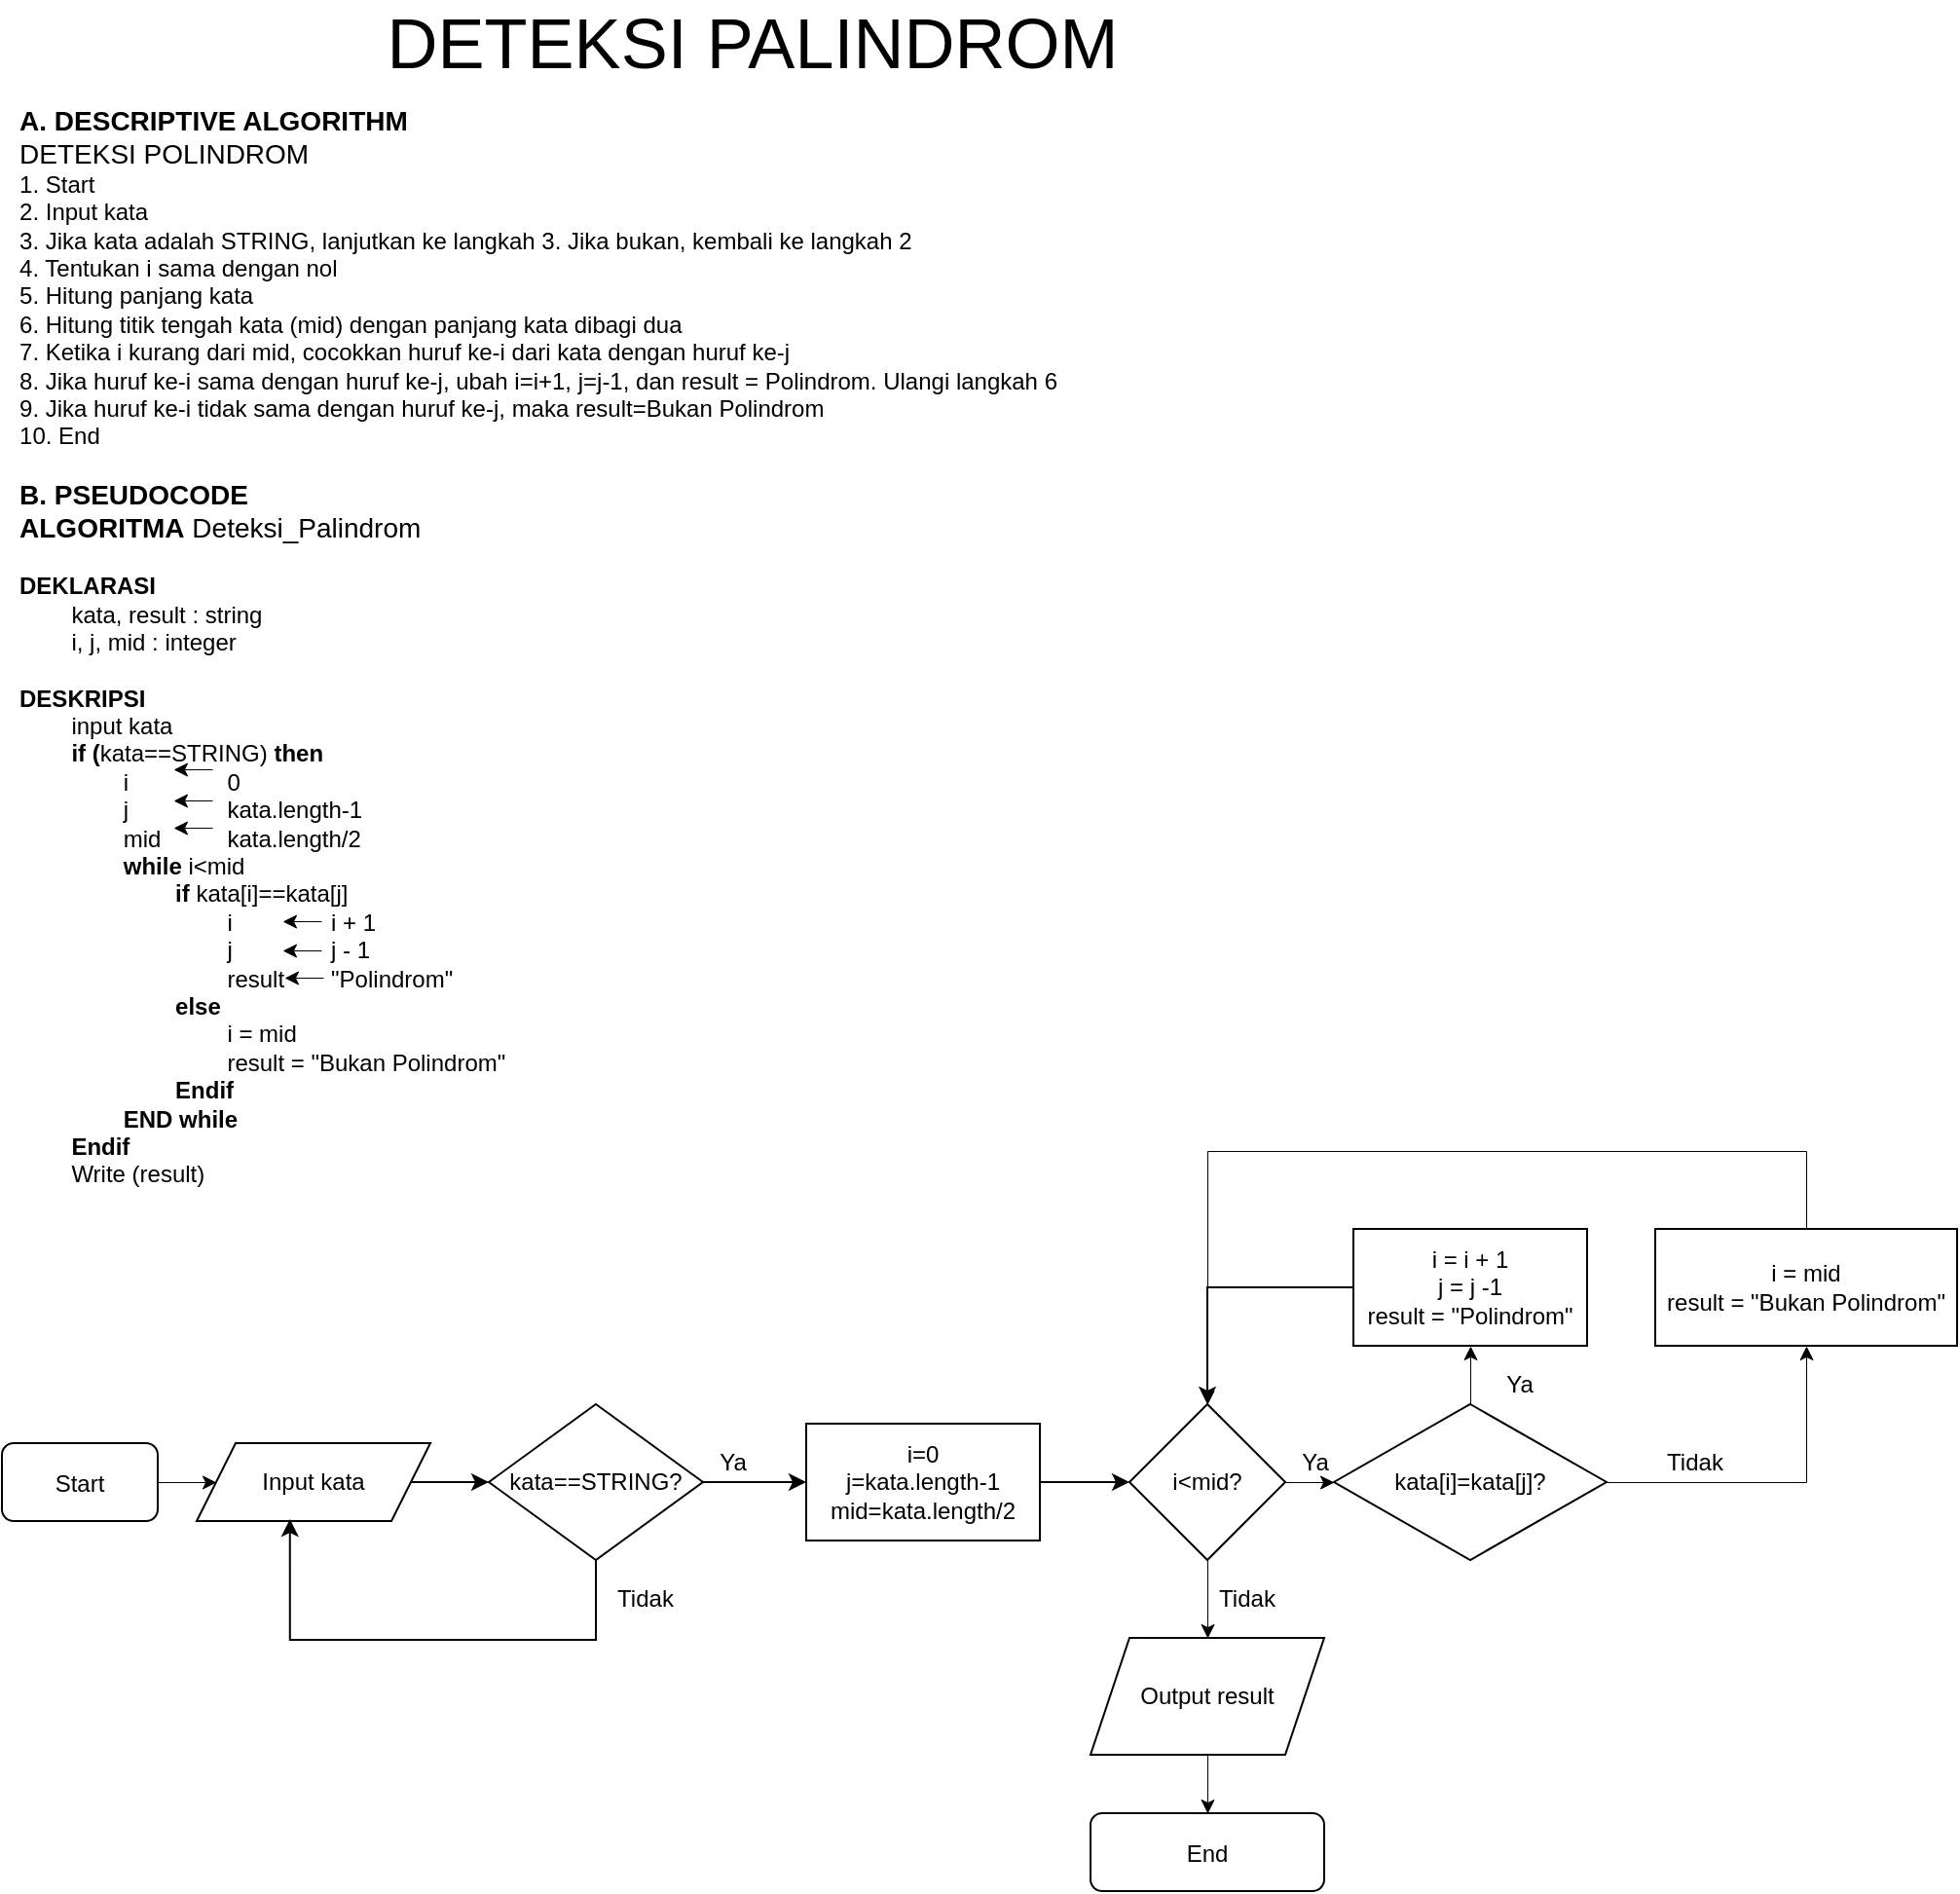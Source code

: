 <mxfile version="16.2.4" type="google"><diagram id="wCgsPUng2NtHjezoUtu2" name="Page-1"><mxGraphModel dx="827" dy="405" grid="1" gridSize="10" guides="1" tooltips="1" connect="1" arrows="1" fold="1" page="1" pageScale="1" pageWidth="850" pageHeight="1100" math="0" shadow="0"><root><mxCell id="0"/><mxCell id="1" parent="0"/><mxCell id="ZtvEjP4XE4DHZFAw4rJJ-1" value="&lt;font style=&quot;font-size: 36px&quot;&gt;DETEKSI PALINDROM&lt;/font&gt;" style="text;html=1;resizable=0;autosize=1;align=center;verticalAlign=middle;points=[];fillColor=none;strokeColor=none;rounded=0;" parent="1" vertex="1"><mxGeometry x="230" y="45" width="390" height="30" as="geometry"/></mxCell><mxCell id="ZtvEjP4XE4DHZFAw4rJJ-2" value="&lt;p style=&quot;line-height: 1&quot;&gt;&lt;/p&gt;&lt;div style=&quot;text-align: left ; font-size: 6px&quot;&gt;&lt;/div&gt;&lt;br&gt;&lt;p&gt;&lt;/p&gt;" style="text;html=1;resizable=0;autosize=1;align=center;verticalAlign=middle;points=[];fillColor=none;strokeColor=none;rounded=0;fontSize=36;" parent="1" vertex="1"><mxGeometry x="290" y="180" width="20" height="120" as="geometry"/></mxCell><mxCell id="ZtvEjP4XE4DHZFAw4rJJ-3" value="&lt;div style=&quot;text-align: left ; font-size: 14px&quot;&gt;&lt;b&gt;&lt;font style=&quot;font-size: 14px&quot;&gt;A. DESCRIPTIVE ALGORITHM&lt;/font&gt;&lt;/b&gt;&lt;/div&gt;&lt;div style=&quot;text-align: left ; font-size: 14px&quot;&gt;&lt;span&gt;DETEKSI POLINDROM&lt;/span&gt;&lt;/div&gt;&lt;div style=&quot;text-align: left&quot;&gt;&lt;span style=&quot;font-size: 12px&quot;&gt;1. Start&lt;/span&gt;&lt;/div&gt;&lt;div style=&quot;text-align: left&quot;&gt;&lt;span style=&quot;font-size: 12px&quot;&gt;2. Input kata&lt;/span&gt;&lt;/div&gt;&lt;div style=&quot;text-align: left&quot;&gt;&lt;span style=&quot;font-size: 12px&quot;&gt;3. Jika kata adalah STRING, lanjutkan ke langkah 3. Jika bukan, kembali ke langkah 2&lt;/span&gt;&lt;/div&gt;&lt;div style=&quot;text-align: left&quot;&gt;&lt;span style=&quot;font-size: 12px&quot;&gt;4. Tentukan i sama dengan nol&lt;/span&gt;&lt;/div&gt;&lt;div style=&quot;text-align: left&quot;&gt;&lt;span style=&quot;font-size: 12px&quot;&gt;5. Hitung panjang kata&lt;/span&gt;&lt;/div&gt;&lt;div style=&quot;text-align: left&quot;&gt;&lt;span style=&quot;font-size: 12px&quot;&gt;6. Hitung titik tengah kata (mid) dengan panjang kata dibagi dua&lt;/span&gt;&lt;/div&gt;&lt;div style=&quot;text-align: left&quot;&gt;&lt;span style=&quot;font-size: 12px&quot;&gt;7. Ketika i kurang dari mid, cocokkan huruf ke-i dari kata dengan huruf ke-j&lt;/span&gt;&lt;/div&gt;&lt;div style=&quot;text-align: left&quot;&gt;&lt;span style=&quot;font-size: 12px&quot;&gt;8. Jika huruf ke-i sama dengan huruf ke-j, ubah i=i+1, j=j-1, dan result = Polindrom. Ulangi langkah 6&lt;/span&gt;&lt;/div&gt;&lt;div style=&quot;text-align: left&quot;&gt;&lt;span style=&quot;font-size: 12px&quot;&gt;9. Jika huruf ke-i tidak sama dengan huruf ke-j, maka result=Bukan Polindrom&lt;/span&gt;&lt;/div&gt;&lt;div style=&quot;text-align: left&quot;&gt;&lt;span style=&quot;font-size: 12px&quot;&gt;10. End&lt;/span&gt;&lt;/div&gt;&lt;div style=&quot;text-align: left&quot;&gt;&lt;span style=&quot;font-size: 12px&quot;&gt;&lt;b&gt;&lt;span style=&quot;white-space: pre&quot;&gt;&#9;&lt;/span&gt;&lt;br&gt;&lt;/b&gt;&lt;/span&gt;&lt;/div&gt;&lt;div style=&quot;text-align: left ; font-size: 14px&quot;&gt;&lt;b&gt;&lt;font style=&quot;font-size: 14px&quot;&gt;B. PSEUDOCODE&lt;/font&gt;&lt;/b&gt;&lt;/div&gt;&lt;div style=&quot;text-align: left ; font-size: 14px&quot;&gt;&lt;span&gt;&lt;b&gt;ALGORITMA&lt;/b&gt; Deteksi_Palindrom&lt;/span&gt;&lt;/div&gt;&lt;font&gt;&lt;div style=&quot;text-align: left&quot;&gt;&lt;span style=&quot;font-size: 12px&quot;&gt;&lt;br&gt;&lt;/span&gt;&lt;/div&gt;&lt;span style=&quot;font-size: 12px&quot;&gt;&lt;div style=&quot;text-align: left&quot;&gt;&lt;span&gt;&lt;b&gt;DEKLARASI&lt;/b&gt;&lt;/span&gt;&lt;/div&gt;&lt;div style=&quot;text-align: left&quot;&gt;&lt;span&gt;&lt;span style=&quot;white-space: pre&quot;&gt;&#9;&lt;/span&gt;kata, result : string&lt;br&gt;&lt;/span&gt;&lt;/div&gt;&lt;div style=&quot;text-align: left&quot;&gt;&lt;span&gt;&lt;span style=&quot;white-space: pre&quot;&gt;&#9;&lt;/span&gt;i, j, mid : integer&lt;br&gt;&lt;/span&gt;&lt;/div&gt;&lt;div style=&quot;text-align: left&quot;&gt;&lt;span&gt;&lt;br&gt;&lt;/span&gt;&lt;/div&gt;&lt;div style=&quot;text-align: left&quot;&gt;&lt;span&gt;&lt;b&gt;DESKRIPSI&lt;/b&gt;&lt;/span&gt;&lt;/div&gt;&lt;div style=&quot;text-align: left&quot;&gt;&lt;span&gt;&lt;span style=&quot;white-space: pre&quot;&gt;&#9;&lt;/span&gt;input kata&lt;/span&gt;&lt;/div&gt;&lt;div style=&quot;text-align: left&quot;&gt;&lt;span style=&quot;white-space: pre&quot;&gt;&#9;&lt;/span&gt;&lt;b&gt;if (&lt;/b&gt;kata==STRING) &lt;b&gt;then&lt;/b&gt;&lt;br&gt;&lt;/div&gt;&lt;div style=&quot;text-align: left&quot;&gt;&lt;span style=&quot;font-weight: bold ; white-space: pre&quot;&gt;&#9;&lt;/span&gt;&lt;span style=&quot;font-weight: bold ; white-space: pre&quot;&gt;&#9;&lt;/span&gt;i&lt;span style=&quot;white-space: pre&quot;&gt;&#9;&lt;/span&gt;&lt;span style=&quot;white-space: pre&quot;&gt;&#9;&lt;/span&gt;0&lt;br&gt;&lt;/div&gt;&lt;div style=&quot;text-align: left&quot;&gt;&lt;span style=&quot;white-space: pre&quot;&gt;&#9;&lt;/span&gt;&lt;span style=&quot;white-space: pre&quot;&gt;&#9;&lt;/span&gt;j&lt;span style=&quot;white-space: pre&quot;&gt;&#9;&lt;/span&gt;&lt;span style=&quot;white-space: pre&quot;&gt;&#9;&lt;/span&gt;kata.length-1&lt;br&gt;&lt;/div&gt;&lt;div style=&quot;text-align: left&quot;&gt;&lt;span style=&quot;white-space: pre&quot;&gt;&#9;&lt;/span&gt;&lt;span style=&quot;white-space: pre&quot;&gt;&#9;&lt;/span&gt;mid&lt;span style=&quot;white-space: pre&quot;&gt;&#9;&lt;/span&gt;&lt;span style=&quot;white-space: pre&quot;&gt;&#9;&lt;/span&gt;kata.length/2&lt;br&gt;&lt;/div&gt;&lt;div style=&quot;text-align: left&quot;&gt;&lt;span style=&quot;white-space: pre&quot;&gt;&#9;&lt;span style=&quot;white-space: pre&quot;&gt;&#9;&lt;/span&gt;&lt;/span&gt;&lt;b&gt;while &lt;/b&gt;i&amp;lt;mid&lt;br&gt;&lt;/div&gt;&lt;div style=&quot;text-align: left&quot;&gt;&lt;span style=&quot;white-space: pre&quot;&gt;&#9;&lt;/span&gt;&lt;span style=&quot;white-space: pre&quot;&gt;&#9;&lt;span style=&quot;white-space: pre&quot;&gt;&#9;&lt;/span&gt;&lt;/span&gt;&lt;b&gt;if&lt;/b&gt; kata[i]==kata[j]&lt;br&gt;&lt;/div&gt;&lt;div style=&quot;text-align: left&quot;&gt;&lt;span style=&quot;white-space: pre&quot;&gt;&#9;&lt;/span&gt;&lt;span style=&quot;white-space: pre&quot;&gt;&#9;&lt;span style=&quot;white-space: pre&quot;&gt;&#9;&lt;span style=&quot;white-space: pre&quot;&gt;&#9;&lt;/span&gt;&lt;/span&gt;&lt;/span&gt;i&amp;nbsp;&lt;span style=&quot;white-space: pre&quot;&gt;&#9;&lt;/span&gt; &lt;span style=&quot;white-space: pre&quot;&gt;&#9;&lt;/span&gt;i + 1&lt;br&gt;&lt;/div&gt;&lt;div style=&quot;text-align: left&quot;&gt;&lt;span style=&quot;white-space: pre&quot;&gt;&#9;&lt;/span&gt;&lt;span style=&quot;white-space: pre&quot;&gt;&#9;&lt;span style=&quot;white-space: pre&quot;&gt;&#9;&lt;span style=&quot;white-space: pre&quot;&gt;&#9;&lt;/span&gt;&lt;/span&gt;&lt;/span&gt;j&amp;nbsp;&lt;span style=&quot;white-space: pre&quot;&gt;&#9;&lt;/span&gt;&lt;span style=&quot;white-space: pre&quot;&gt;&#9;&lt;/span&gt;j - 1&lt;br&gt;&lt;/div&gt;&lt;div style=&quot;text-align: left&quot;&gt;&lt;span style=&quot;white-space: pre&quot;&gt;&#9;&lt;/span&gt;&lt;span style=&quot;white-space: pre&quot;&gt;&#9;&lt;/span&gt;&lt;span style=&quot;white-space: pre&quot;&gt;&#9;&lt;span style=&quot;white-space: pre&quot;&gt;&#9;&lt;/span&gt;&lt;/span&gt;result&lt;span style=&quot;white-space: pre&quot;&gt;&#9;&lt;/span&gt;&quot;Polindrom&quot;&lt;br&gt;&lt;/div&gt;&lt;div style=&quot;text-align: left&quot;&gt;&lt;span style=&quot;white-space: pre&quot;&gt;&#9;&lt;/span&gt;&lt;span style=&quot;white-space: pre&quot;&gt;&#9;&lt;span style=&quot;white-space: pre&quot;&gt;&#9;&lt;/span&gt;&lt;/span&gt;&lt;b&gt;else&lt;/b&gt;&lt;br&gt;&lt;/div&gt;&lt;div style=&quot;text-align: left&quot;&gt;&lt;span style=&quot;font-weight: bold ; white-space: pre&quot;&gt;&#9;&lt;/span&gt;&lt;span style=&quot;font-weight: bold ; white-space: pre&quot;&gt;&#9;&lt;/span&gt;&lt;span style=&quot;font-weight: bold ; white-space: pre&quot;&gt;&#9;&lt;span style=&quot;white-space: pre&quot;&gt;&#9;&lt;/span&gt;&lt;/span&gt;i = mid&lt;br&gt;&lt;/div&gt;&lt;div style=&quot;text-align: left&quot;&gt;&lt;span style=&quot;font-weight: bold ; white-space: pre&quot;&gt;&#9;&lt;/span&gt;&lt;span style=&quot;font-weight: bold ; white-space: pre&quot;&gt;&#9;&lt;/span&gt;&lt;span style=&quot;font-weight: bold ; white-space: pre&quot;&gt;&#9;&lt;span style=&quot;white-space: pre&quot;&gt;&#9;&lt;/span&gt;&lt;/span&gt;result = &quot;Bukan Polindrom&quot;&lt;br&gt;&lt;/div&gt;&lt;div style=&quot;text-align: left&quot;&gt;&lt;span style=&quot;white-space: pre&quot;&gt;&#9;&lt;/span&gt;&lt;span style=&quot;white-space: pre&quot;&gt;&#9;&lt;span style=&quot;white-space: pre&quot;&gt;&#9;&lt;/span&gt;&lt;/span&gt;&lt;b&gt;Endif&lt;/b&gt;&lt;br&gt;&lt;/div&gt;&lt;div style=&quot;text-align: left&quot;&gt;&lt;span style=&quot;white-space: pre&quot;&gt;&#9;&lt;span style=&quot;white-space: pre&quot;&gt;&#9;&lt;/span&gt;&lt;/span&gt;&lt;b&gt;END while&lt;/b&gt;&lt;br&gt;&lt;/div&gt;&lt;div style=&quot;text-align: left&quot;&gt;&lt;span style=&quot;font-weight: bold ; white-space: pre&quot;&gt;&#9;&lt;/span&gt;&lt;b&gt;Endif&lt;/b&gt;&lt;br&gt;&lt;/div&gt;&lt;div style=&quot;text-align: left&quot;&gt;&lt;span style=&quot;font-weight: bold ; white-space: pre&quot;&gt;&#9;&lt;/span&gt;Write (result)&lt;br&gt;&lt;/div&gt;&lt;/span&gt;&lt;/font&gt;" style="text;html=1;resizable=0;autosize=1;align=center;verticalAlign=middle;points=[];fillColor=none;strokeColor=none;rounded=0;fontSize=6;" parent="1" vertex="1"><mxGeometry x="40" y="220" width="550" height="300" as="geometry"/></mxCell><mxCell id="ZtvEjP4XE4DHZFAw4rJJ-4" value="" style="endArrow=classic;html=1;rounded=0;fontSize=12;entryX=0.5;entryY=0.643;entryDx=0;entryDy=0;entryPerimeter=0;strokeWidth=0.5;" parent="1" edge="1"><mxGeometry width="50" height="50" relative="1" as="geometry"><mxPoint x="148" y="433" as="sourcePoint"/><mxPoint x="128" y="433.01" as="targetPoint"/></mxGeometry></mxCell><mxCell id="ZtvEjP4XE4DHZFAw4rJJ-7" value="" style="endArrow=classic;html=1;rounded=0;fontSize=12;entryX=0.5;entryY=0.643;entryDx=0;entryDy=0;entryPerimeter=0;strokeWidth=0.5;" parent="1" edge="1"><mxGeometry width="50" height="50" relative="1" as="geometry"><mxPoint x="148" y="449" as="sourcePoint"/><mxPoint x="128" y="449.01" as="targetPoint"/></mxGeometry></mxCell><mxCell id="ZtvEjP4XE4DHZFAw4rJJ-8" value="" style="endArrow=classic;html=1;rounded=0;fontSize=12;entryX=0.5;entryY=0.643;entryDx=0;entryDy=0;entryPerimeter=0;strokeWidth=0.5;" parent="1" edge="1"><mxGeometry width="50" height="50" relative="1" as="geometry"><mxPoint x="148" y="463" as="sourcePoint"/><mxPoint x="128" y="463.01" as="targetPoint"/></mxGeometry></mxCell><mxCell id="ZtvEjP4XE4DHZFAw4rJJ-9" value="" style="endArrow=classic;html=1;rounded=0;fontSize=12;entryX=0.5;entryY=0.643;entryDx=0;entryDy=0;entryPerimeter=0;strokeWidth=0.5;" parent="1" edge="1"><mxGeometry width="50" height="50" relative="1" as="geometry"><mxPoint x="204" y="511" as="sourcePoint"/><mxPoint x="184" y="511.01" as="targetPoint"/></mxGeometry></mxCell><mxCell id="ZtvEjP4XE4DHZFAw4rJJ-10" value="" style="endArrow=classic;html=1;rounded=0;fontSize=12;entryX=0.5;entryY=0.643;entryDx=0;entryDy=0;entryPerimeter=0;strokeWidth=0.5;" parent="1" edge="1"><mxGeometry width="50" height="50" relative="1" as="geometry"><mxPoint x="204" y="526" as="sourcePoint"/><mxPoint x="184" y="526.01" as="targetPoint"/></mxGeometry></mxCell><mxCell id="ZtvEjP4XE4DHZFAw4rJJ-11" value="" style="endArrow=classic;html=1;rounded=0;fontSize=12;entryX=0.5;entryY=0.643;entryDx=0;entryDy=0;entryPerimeter=0;strokeWidth=0.5;" parent="1" edge="1"><mxGeometry width="50" height="50" relative="1" as="geometry"><mxPoint x="205" y="540" as="sourcePoint"/><mxPoint x="185" y="540.01" as="targetPoint"/></mxGeometry></mxCell><mxCell id="ZtvEjP4XE4DHZFAw4rJJ-22" value="" style="edgeStyle=orthogonalEdgeStyle;rounded=0;orthogonalLoop=1;jettySize=auto;html=1;fontSize=12;strokeWidth=0.5;" parent="1" source="ZtvEjP4XE4DHZFAw4rJJ-12" target="ZtvEjP4XE4DHZFAw4rJJ-14" edge="1"><mxGeometry relative="1" as="geometry"/></mxCell><mxCell id="ZtvEjP4XE4DHZFAw4rJJ-12" value="&lt;font style=&quot;font-size: 12px&quot;&gt;Start&lt;/font&gt;" style="rounded=1;whiteSpace=wrap;html=1;fontSize=14;" parent="1" vertex="1"><mxGeometry x="40" y="779" width="80" height="40" as="geometry"/></mxCell><mxCell id="ZtvEjP4XE4DHZFAw4rJJ-13" value="&lt;font style=&quot;font-size: 12px&quot;&gt;End&lt;/font&gt;" style="rounded=1;whiteSpace=wrap;html=1;fontSize=14;" parent="1" vertex="1"><mxGeometry x="599" y="969" width="120" height="40" as="geometry"/></mxCell><mxCell id="syr7Gzqsf4EZQeywkdGl-4" value="" style="edgeStyle=orthogonalEdgeStyle;rounded=0;orthogonalLoop=1;jettySize=auto;html=1;" edge="1" parent="1" source="ZtvEjP4XE4DHZFAw4rJJ-14" target="syr7Gzqsf4EZQeywkdGl-2"><mxGeometry relative="1" as="geometry"/></mxCell><mxCell id="ZtvEjP4XE4DHZFAw4rJJ-14" value="Input kata" style="shape=parallelogram;perimeter=parallelogramPerimeter;whiteSpace=wrap;html=1;fixedSize=1;fontSize=12;" parent="1" vertex="1"><mxGeometry x="140" y="779" width="120" height="40" as="geometry"/></mxCell><mxCell id="syr7Gzqsf4EZQeywkdGl-10" value="" style="edgeStyle=orthogonalEdgeStyle;rounded=0;orthogonalLoop=1;jettySize=auto;html=1;" edge="1" parent="1" source="ZtvEjP4XE4DHZFAw4rJJ-15" target="ZtvEjP4XE4DHZFAw4rJJ-16"><mxGeometry relative="1" as="geometry"/></mxCell><mxCell id="ZtvEjP4XE4DHZFAw4rJJ-15" value="i=0&lt;br&gt;j=kata.length-1&lt;br&gt;mid=kata.length/2" style="rounded=0;whiteSpace=wrap;html=1;fontSize=12;" parent="1" vertex="1"><mxGeometry x="453" y="769" width="120" height="60" as="geometry"/></mxCell><mxCell id="ZtvEjP4XE4DHZFAw4rJJ-26" value="" style="edgeStyle=orthogonalEdgeStyle;rounded=0;orthogonalLoop=1;jettySize=auto;html=1;fontSize=12;strokeWidth=0.5;" parent="1" source="ZtvEjP4XE4DHZFAw4rJJ-16" target="ZtvEjP4XE4DHZFAw4rJJ-17" edge="1"><mxGeometry relative="1" as="geometry"/></mxCell><mxCell id="ZtvEjP4XE4DHZFAw4rJJ-37" value="" style="edgeStyle=orthogonalEdgeStyle;rounded=0;orthogonalLoop=1;jettySize=auto;html=1;fontSize=12;strokeWidth=0.5;" parent="1" source="ZtvEjP4XE4DHZFAw4rJJ-16" target="ZtvEjP4XE4DHZFAw4rJJ-20" edge="1"><mxGeometry relative="1" as="geometry"/></mxCell><mxCell id="ZtvEjP4XE4DHZFAw4rJJ-16" value="i&amp;lt;mid?" style="rhombus;whiteSpace=wrap;html=1;fontSize=12;" parent="1" vertex="1"><mxGeometry x="619" y="759" width="80" height="80" as="geometry"/></mxCell><mxCell id="ZtvEjP4XE4DHZFAw4rJJ-27" value="" style="edgeStyle=orthogonalEdgeStyle;rounded=0;orthogonalLoop=1;jettySize=auto;html=1;fontSize=12;strokeWidth=0.5;" parent="1" source="ZtvEjP4XE4DHZFAw4rJJ-17" target="ZtvEjP4XE4DHZFAw4rJJ-18" edge="1"><mxGeometry relative="1" as="geometry"/></mxCell><mxCell id="ZtvEjP4XE4DHZFAw4rJJ-29" value="" style="edgeStyle=orthogonalEdgeStyle;rounded=0;orthogonalLoop=1;jettySize=auto;html=1;fontSize=12;strokeWidth=0.5;" parent="1" source="ZtvEjP4XE4DHZFAw4rJJ-17" target="ZtvEjP4XE4DHZFAw4rJJ-19" edge="1"><mxGeometry relative="1" as="geometry"/></mxCell><mxCell id="ZtvEjP4XE4DHZFAw4rJJ-17" value="kata[i]=kata[j]?" style="rhombus;whiteSpace=wrap;html=1;fontSize=12;" parent="1" vertex="1"><mxGeometry x="724" y="759" width="140" height="80" as="geometry"/></mxCell><mxCell id="ewSSP1Z9fiBZockRtfwD-1" style="edgeStyle=orthogonalEdgeStyle;rounded=0;orthogonalLoop=1;jettySize=auto;html=1;entryX=0.5;entryY=0;entryDx=0;entryDy=0;" parent="1" source="ZtvEjP4XE4DHZFAw4rJJ-18" edge="1" target="ZtvEjP4XE4DHZFAw4rJJ-16"><mxGeometry relative="1" as="geometry"><mxPoint x="659" y="699" as="targetPoint"/></mxGeometry></mxCell><mxCell id="ZtvEjP4XE4DHZFAw4rJJ-18" value="i = i + 1&lt;br&gt;j = j -1&lt;br&gt;result = &quot;Polindrom&quot;" style="rounded=0;whiteSpace=wrap;html=1;fontSize=12;" parent="1" vertex="1"><mxGeometry x="734" y="669" width="120" height="60" as="geometry"/></mxCell><mxCell id="ZtvEjP4XE4DHZFAw4rJJ-36" style="edgeStyle=orthogonalEdgeStyle;rounded=0;orthogonalLoop=1;jettySize=auto;html=1;fontSize=12;strokeWidth=0.5;entryX=0.5;entryY=0;entryDx=0;entryDy=0;" parent="1" source="ZtvEjP4XE4DHZFAw4rJJ-19" edge="1" target="ZtvEjP4XE4DHZFAw4rJJ-16"><mxGeometry relative="1" as="geometry"><mxPoint x="659" y="750" as="targetPoint"/><Array as="points"><mxPoint x="967" y="629"/><mxPoint x="659" y="629"/></Array></mxGeometry></mxCell><mxCell id="ZtvEjP4XE4DHZFAw4rJJ-19" value="i = mid&lt;br&gt;result = &quot;Bukan Polindrom&quot;" style="rounded=0;whiteSpace=wrap;html=1;fontSize=12;" parent="1" vertex="1"><mxGeometry x="889" y="669" width="155" height="60" as="geometry"/></mxCell><mxCell id="ZtvEjP4XE4DHZFAw4rJJ-39" value="" style="edgeStyle=orthogonalEdgeStyle;rounded=0;orthogonalLoop=1;jettySize=auto;html=1;fontSize=12;strokeWidth=0.5;" parent="1" source="ZtvEjP4XE4DHZFAw4rJJ-20" target="ZtvEjP4XE4DHZFAw4rJJ-13" edge="1"><mxGeometry relative="1" as="geometry"/></mxCell><mxCell id="ZtvEjP4XE4DHZFAw4rJJ-20" value="Output result" style="shape=parallelogram;perimeter=parallelogramPerimeter;whiteSpace=wrap;html=1;fixedSize=1;fontSize=12;" parent="1" vertex="1"><mxGeometry x="599" y="879" width="120" height="60" as="geometry"/></mxCell><mxCell id="ZtvEjP4XE4DHZFAw4rJJ-40" value="Ya" style="text;html=1;resizable=0;autosize=1;align=center;verticalAlign=middle;points=[];fillColor=none;strokeColor=none;rounded=0;fontSize=12;" parent="1" vertex="1"><mxGeometry x="699" y="779" width="30" height="20" as="geometry"/></mxCell><mxCell id="ZtvEjP4XE4DHZFAw4rJJ-41" value="Ya" style="text;html=1;resizable=0;autosize=1;align=center;verticalAlign=middle;points=[];fillColor=none;strokeColor=none;rounded=0;fontSize=12;" parent="1" vertex="1"><mxGeometry x="804" y="739" width="30" height="20" as="geometry"/></mxCell><mxCell id="ZtvEjP4XE4DHZFAw4rJJ-42" value="Tidak" style="text;html=1;resizable=0;autosize=1;align=center;verticalAlign=middle;points=[];fillColor=none;strokeColor=none;rounded=0;fontSize=12;" parent="1" vertex="1"><mxGeometry x="659" y="849" width="40" height="20" as="geometry"/></mxCell><mxCell id="ZtvEjP4XE4DHZFAw4rJJ-44" value="Tidak" style="text;html=1;resizable=0;autosize=1;align=center;verticalAlign=middle;points=[];fillColor=none;strokeColor=none;rounded=0;fontSize=12;" parent="1" vertex="1"><mxGeometry x="889" y="779" width="40" height="20" as="geometry"/></mxCell><mxCell id="syr7Gzqsf4EZQeywkdGl-5" value="" style="edgeStyle=orthogonalEdgeStyle;rounded=0;orthogonalLoop=1;jettySize=auto;html=1;" edge="1" parent="1" source="syr7Gzqsf4EZQeywkdGl-2" target="ZtvEjP4XE4DHZFAw4rJJ-15"><mxGeometry relative="1" as="geometry"/></mxCell><mxCell id="syr7Gzqsf4EZQeywkdGl-6" style="edgeStyle=orthogonalEdgeStyle;rounded=0;orthogonalLoop=1;jettySize=auto;html=1;entryX=0.399;entryY=0.976;entryDx=0;entryDy=0;entryPerimeter=0;" edge="1" parent="1" source="syr7Gzqsf4EZQeywkdGl-2" target="ZtvEjP4XE4DHZFAw4rJJ-14"><mxGeometry relative="1" as="geometry"><Array as="points"><mxPoint x="345" y="880"/><mxPoint x="188" y="880"/></Array></mxGeometry></mxCell><mxCell id="syr7Gzqsf4EZQeywkdGl-2" value="kata==STRING?" style="rhombus;whiteSpace=wrap;html=1;" vertex="1" parent="1"><mxGeometry x="290" y="759" width="110" height="80" as="geometry"/></mxCell><mxCell id="syr7Gzqsf4EZQeywkdGl-8" value="Tidak" style="text;html=1;resizable=0;autosize=1;align=center;verticalAlign=middle;points=[];fillColor=none;strokeColor=none;rounded=0;fontSize=12;" vertex="1" parent="1"><mxGeometry x="350" y="849" width="40" height="20" as="geometry"/></mxCell><mxCell id="syr7Gzqsf4EZQeywkdGl-9" value="Ya" style="text;html=1;resizable=0;autosize=1;align=center;verticalAlign=middle;points=[];fillColor=none;strokeColor=none;rounded=0;fontSize=12;" vertex="1" parent="1"><mxGeometry x="400" y="779" width="30" height="20" as="geometry"/></mxCell></root></mxGraphModel></diagram></mxfile>